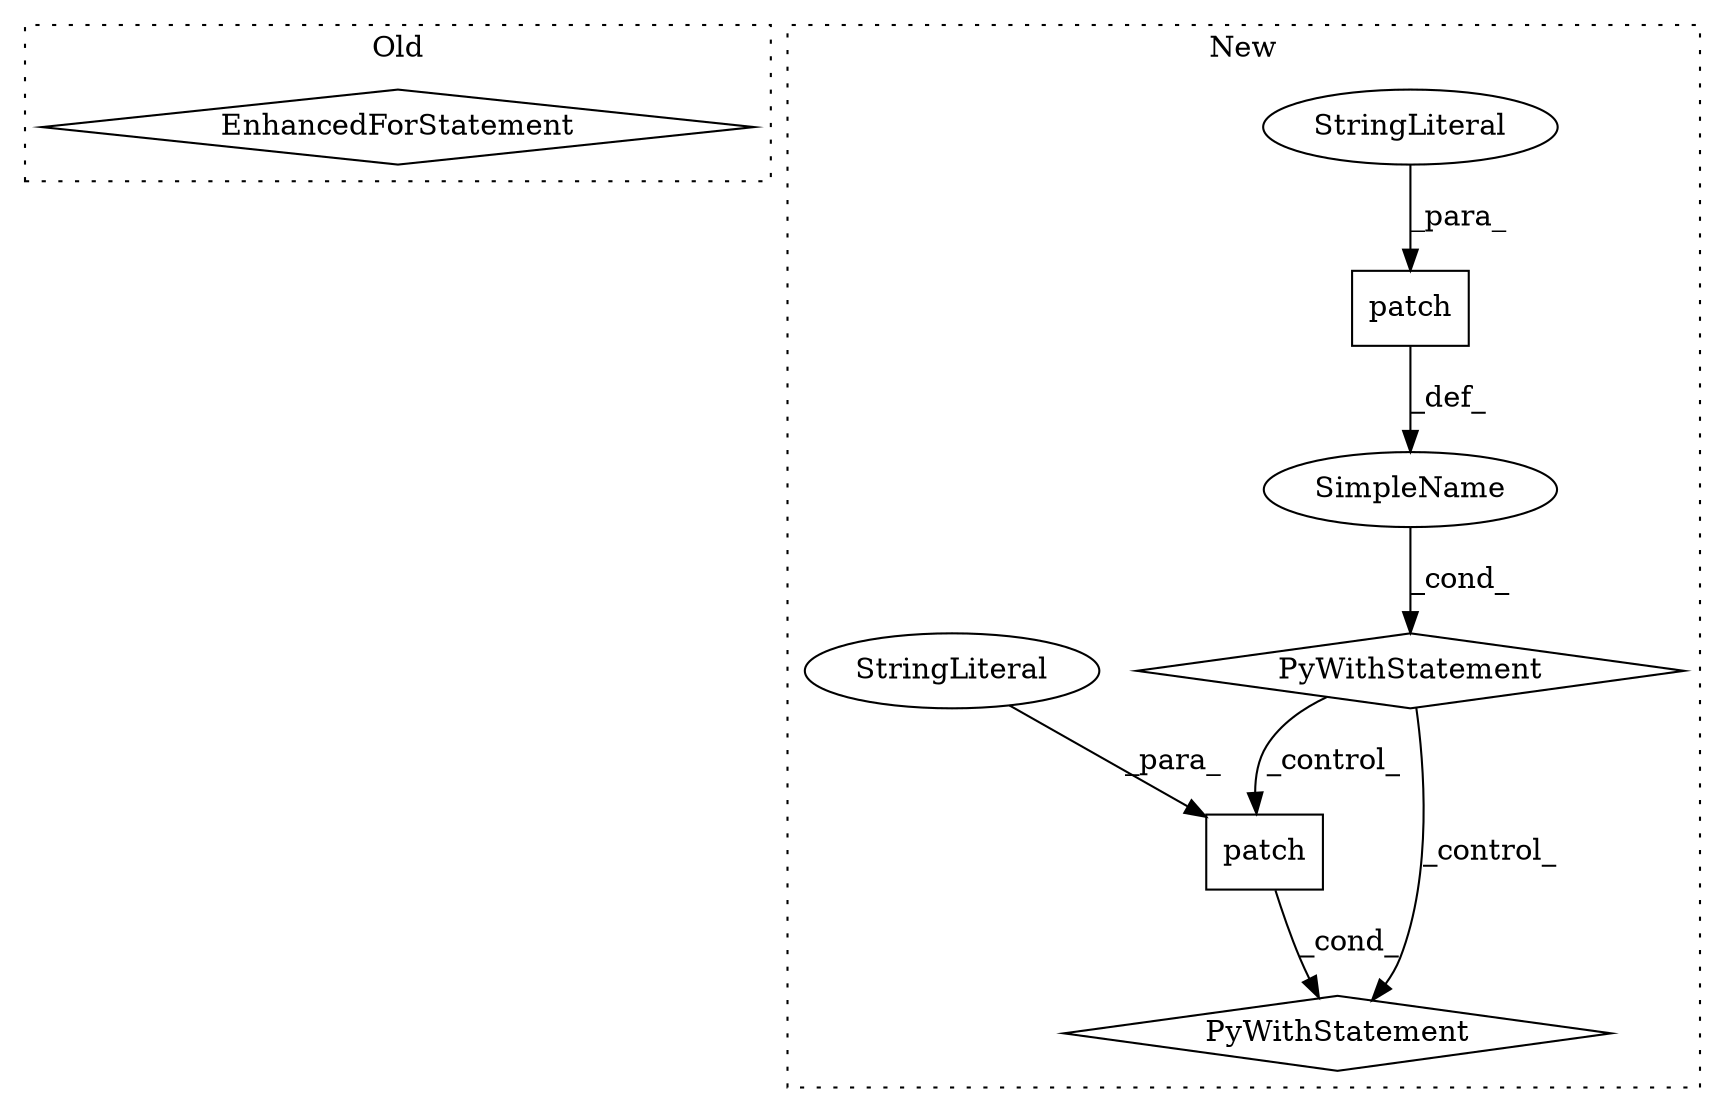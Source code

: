 digraph G {
subgraph cluster0 {
1 [label="EnhancedForStatement" a="70" s="22347,22433" l="64,2" shape="diamond"];
label = "Old";
style="dotted";
}
subgraph cluster1 {
2 [label="patch" a="32" s="22093,22128" l="6,1" shape="box"];
3 [label="SimpleName" a="42" s="" l="" shape="ellipse"];
4 [label="PyWithStatement" a="104" s="21994,22073" l="10,2" shape="diamond"];
5 [label="patch" a="32" s="22004,22072" l="6,1" shape="box"];
6 [label="PyWithStatement" a="104" s="22083,22129" l="10,2" shape="diamond"];
7 [label="StringLiteral" a="45" s="22010" l="43" shape="ellipse"];
8 [label="StringLiteral" a="45" s="22099" l="29" shape="ellipse"];
label = "New";
style="dotted";
}
2 -> 6 [label="_cond_"];
3 -> 4 [label="_cond_"];
4 -> 2 [label="_control_"];
4 -> 6 [label="_control_"];
5 -> 3 [label="_def_"];
7 -> 5 [label="_para_"];
8 -> 2 [label="_para_"];
}